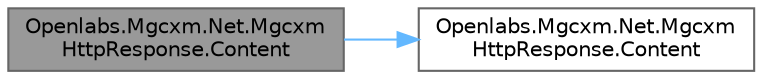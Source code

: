 digraph "Openlabs.Mgcxm.Net.MgcxmHttpResponse.Content"
{
 // LATEX_PDF_SIZE
  bgcolor="transparent";
  edge [fontname=Helvetica,fontsize=10,labelfontname=Helvetica,labelfontsize=10];
  node [fontname=Helvetica,fontsize=10,shape=box,height=0.2,width=0.4];
  rankdir="LR";
  Node1 [id="Node000001",label="Openlabs.Mgcxm.Net.Mgcxm\lHttpResponse.Content",height=0.2,width=0.4,color="gray40", fillcolor="grey60", style="filled", fontcolor="black",tooltip="Sets the content of the response with a string data and content type."];
  Node1 -> Node2 [id="edge1_Node000001_Node000002",color="steelblue1",style="solid",tooltip=" "];
  Node2 [id="Node000002",label="Openlabs.Mgcxm.Net.Mgcxm\lHttpResponse.Content",height=0.2,width=0.4,color="grey40", fillcolor="white", style="filled",URL="$class_openlabs_1_1_mgcxm_1_1_net_1_1_mgcxm_http_response.html#afcd126ac0006140d7e35896923360eac",tooltip="Sets the content of the response with a byte array and content type."];
}
